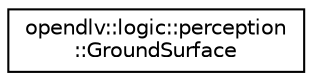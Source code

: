 digraph "Graphical Class Hierarchy"
{
 // LATEX_PDF_SIZE
  edge [fontname="Helvetica",fontsize="10",labelfontname="Helvetica",labelfontsize="10"];
  node [fontname="Helvetica",fontsize="10",shape=record];
  rankdir="LR";
  Node0 [label="opendlv::logic::perception\l::GroundSurface",height=0.2,width=0.4,color="black", fillcolor="white", style="filled",URL="$classopendlv_1_1logic_1_1perception_1_1GroundSurface.html",tooltip=" "];
}
